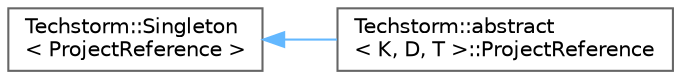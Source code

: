 digraph "Graphical Class Hierarchy"
{
 // LATEX_PDF_SIZE
  bgcolor="transparent";
  edge [fontname=Helvetica,fontsize=10,labelfontname=Helvetica,labelfontsize=10];
  node [fontname=Helvetica,fontsize=10,shape=box,height=0.2,width=0.4];
  rankdir="LR";
  Node0 [id="Node000000",label="Techstorm::Singleton\l\< ProjectReference \>",height=0.2,width=0.4,color="grey40", fillcolor="white", style="filled",URL="$d5/d55/class_techstorm_1_1_singleton.html",tooltip=" "];
  Node0 -> Node1 [id="edge13_Node000000_Node000001",dir="back",color="steelblue1",style="solid",tooltip=" "];
  Node1 [id="Node000001",label="Techstorm::abstract\l\< K, D, T \>::ProjectReference",height=0.2,width=0.4,color="grey40", fillcolor="white", style="filled",URL="$db/dc4/class_techstorm_1_1abstract_1_1_project_reference.html",tooltip="Represents a polymorphic singleton reference to the user's project instance through a pointer of Tech..."];
}
